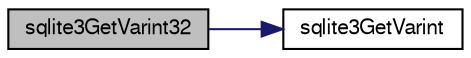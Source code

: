 digraph "sqlite3GetVarint32"
{
  edge [fontname="FreeSans",fontsize="10",labelfontname="FreeSans",labelfontsize="10"];
  node [fontname="FreeSans",fontsize="10",shape=record];
  rankdir="LR";
  Node559690 [label="sqlite3GetVarint32",height=0.2,width=0.4,color="black", fillcolor="grey75", style="filled", fontcolor="black"];
  Node559690 -> Node559691 [color="midnightblue",fontsize="10",style="solid",fontname="FreeSans"];
  Node559691 [label="sqlite3GetVarint",height=0.2,width=0.4,color="black", fillcolor="white", style="filled",URL="$sqlite3_8c.html#aaac8f2be1601dacf4195ac5d92380533"];
}
